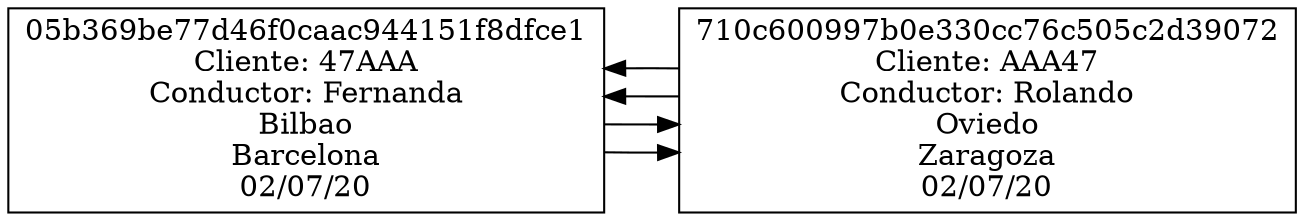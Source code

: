 digraph G {
 rankdir=LR 
 node[shape=box];
graph [ dpi = 300 ];
D05b369be77d46f0caac944151f8dfce1[label="05b369be77d46f0caac944151f8dfce1
Cliente: 47AAA
Conductor: Fernanda
Bilbao
Barcelona
02/07/20"];
D710c600997b0e330cc76c505c2d39072[label="710c600997b0e330cc76c505c2d39072
Cliente: AAA47
Conductor: Rolando
Oviedo
Zaragoza
02/07/20"];
D05b369be77d46f0caac944151f8dfce1->D710c600997b0e330cc76c505c2d39072
D05b369be77d46f0caac944151f8dfce1->D710c600997b0e330cc76c505c2d39072
D710c600997b0e330cc76c505c2d39072->D05b369be77d46f0caac944151f8dfce1
D710c600997b0e330cc76c505c2d39072->D05b369be77d46f0caac944151f8dfce1
}